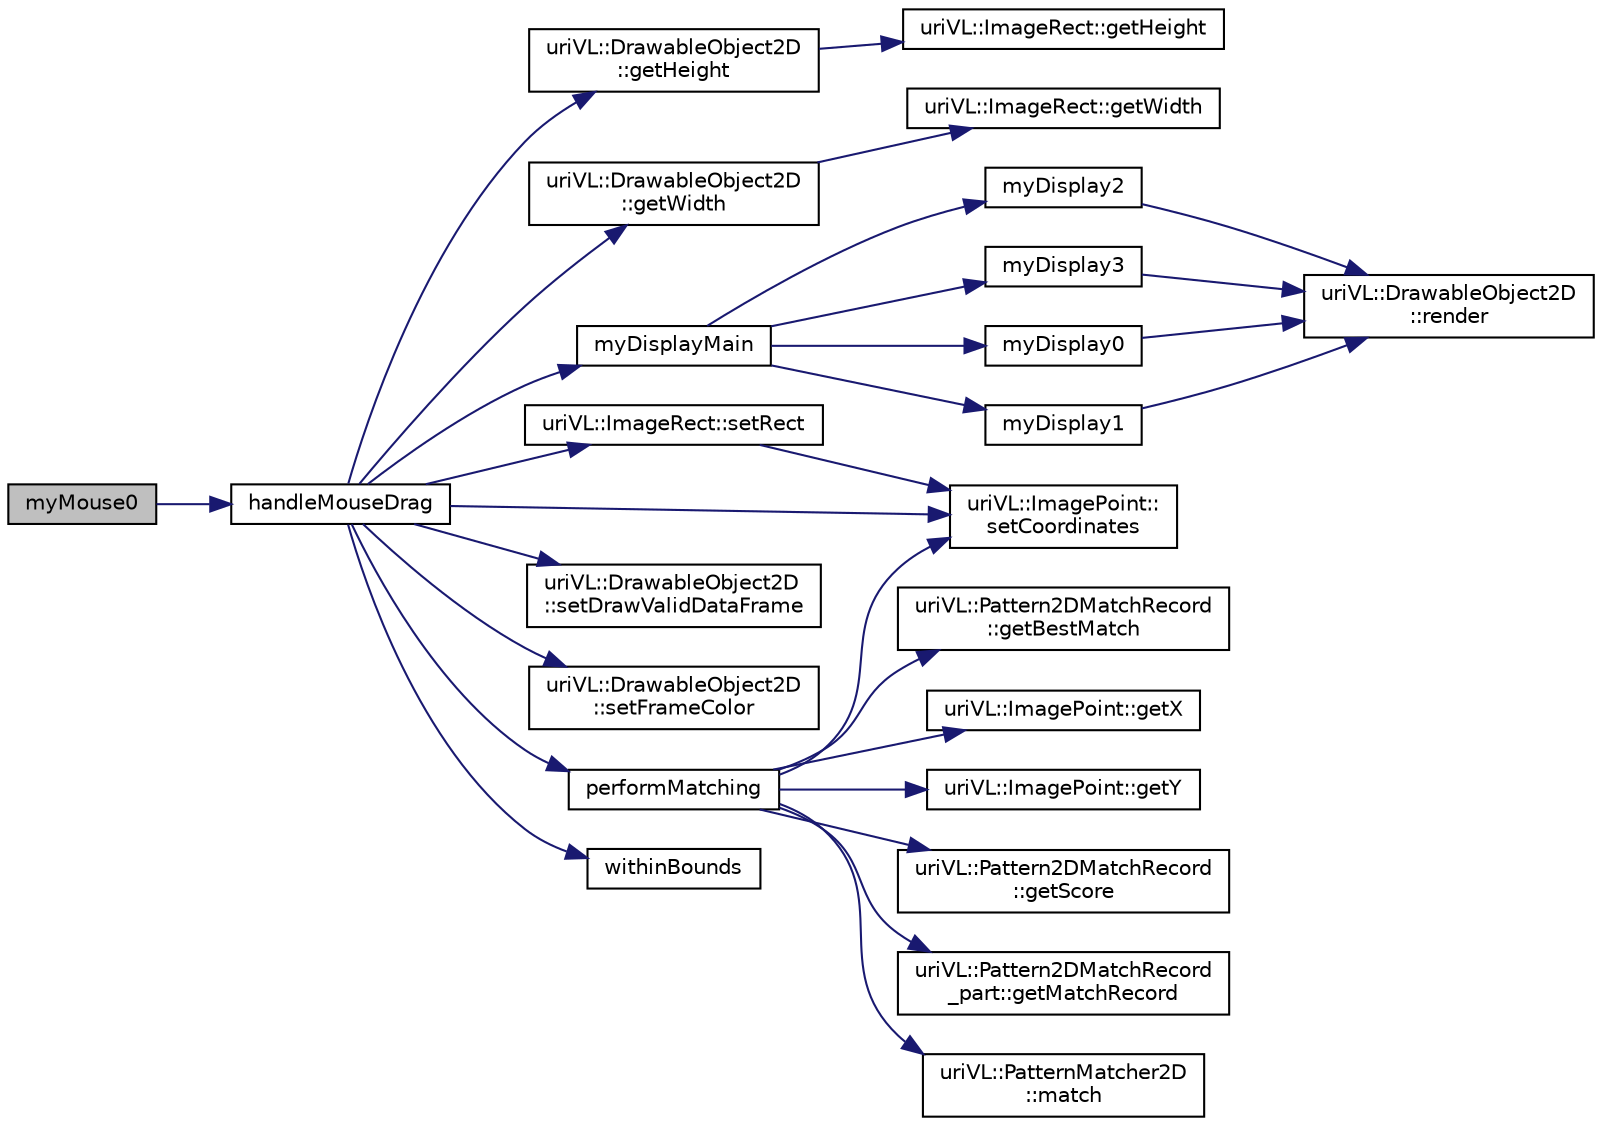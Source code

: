 digraph "myMouse0"
{
  edge [fontname="Helvetica",fontsize="10",labelfontname="Helvetica",labelfontsize="10"];
  node [fontname="Helvetica",fontsize="10",shape=record];
  rankdir="LR";
  Node1 [label="myMouse0",height=0.2,width=0.4,color="black", fillcolor="grey75", style="filled", fontcolor="black"];
  Node1 -> Node2 [color="midnightblue",fontsize="10",style="solid",fontname="Helvetica"];
  Node2 [label="handleMouseDrag",height=0.2,width=0.4,color="black", fillcolor="white", style="filled",URL="$patternMatching__main_8cpp.html#a75fe1eb4cb9a9d2c29bddf6ae6138534"];
  Node2 -> Node3 [color="midnightblue",fontsize="10",style="solid",fontname="Helvetica"];
  Node3 [label="uriVL::DrawableObject2D\l::getHeight",height=0.2,width=0.4,color="black", fillcolor="white", style="filled",URL="$classuriVL_1_1DrawableObject2D.html#a0fa48af9667c5a4b53bd2a9bf0eea240",tooltip="Returns the number of rows for the image. "];
  Node3 -> Node4 [color="midnightblue",fontsize="10",style="solid",fontname="Helvetica"];
  Node4 [label="uriVL::ImageRect::getHeight",height=0.2,width=0.4,color="black", fillcolor="white", style="filled",URL="$classuriVL_1_1ImageRect.html#aa757d85ab5d5230bc0ca53f5960e14f3",tooltip="Returns the height of the rectangle. "];
  Node2 -> Node5 [color="midnightblue",fontsize="10",style="solid",fontname="Helvetica"];
  Node5 [label="uriVL::DrawableObject2D\l::getWidth",height=0.2,width=0.4,color="black", fillcolor="white", style="filled",URL="$classuriVL_1_1DrawableObject2D.html#a01127dbd10a99cdbb7596e48539068c9",tooltip="Returns the number of columns for the image. "];
  Node5 -> Node6 [color="midnightblue",fontsize="10",style="solid",fontname="Helvetica"];
  Node6 [label="uriVL::ImageRect::getWidth",height=0.2,width=0.4,color="black", fillcolor="white", style="filled",URL="$classuriVL_1_1ImageRect.html#a1081dc6f638b33ebf30d0a43d51289ef",tooltip="Returns the width of the rectangle. "];
  Node2 -> Node7 [color="midnightblue",fontsize="10",style="solid",fontname="Helvetica"];
  Node7 [label="myDisplayMain",height=0.2,width=0.4,color="black", fillcolor="white", style="filled",URL="$patternMatching__main_8cpp.html#af86ee6d7809b6842c4e285d141d718a7"];
  Node7 -> Node8 [color="midnightblue",fontsize="10",style="solid",fontname="Helvetica"];
  Node8 [label="myDisplay0",height=0.2,width=0.4,color="black", fillcolor="white", style="filled",URL="$patternMatching__main_8cpp.html#a203e370232115e0fd93fae4a255d9d7d"];
  Node8 -> Node9 [color="midnightblue",fontsize="10",style="solid",fontname="Helvetica"];
  Node9 [label="uriVL::DrawableObject2D\l::render",height=0.2,width=0.4,color="black", fillcolor="white", style="filled",URL="$classuriVL_1_1DrawableObject2D.html#ac8e503cfade891e7ac2a25467cb7d24a",tooltip="Renders the object at the default depth and (0, 0) location. "];
  Node7 -> Node10 [color="midnightblue",fontsize="10",style="solid",fontname="Helvetica"];
  Node10 [label="myDisplay1",height=0.2,width=0.4,color="black", fillcolor="white", style="filled",URL="$patternMatching__main_8cpp.html#a7af0867a250b60f1375c843341bc40b6"];
  Node10 -> Node9 [color="midnightblue",fontsize="10",style="solid",fontname="Helvetica"];
  Node7 -> Node11 [color="midnightblue",fontsize="10",style="solid",fontname="Helvetica"];
  Node11 [label="myDisplay2",height=0.2,width=0.4,color="black", fillcolor="white", style="filled",URL="$patternMatching__main_8cpp.html#a77634c375a18c94063bc5f225fdd2c6b"];
  Node11 -> Node9 [color="midnightblue",fontsize="10",style="solid",fontname="Helvetica"];
  Node7 -> Node12 [color="midnightblue",fontsize="10",style="solid",fontname="Helvetica"];
  Node12 [label="myDisplay3",height=0.2,width=0.4,color="black", fillcolor="white", style="filled",URL="$patternMatching__main_8cpp.html#aefcbd7b72ee22e422927277f895f0d06"];
  Node12 -> Node9 [color="midnightblue",fontsize="10",style="solid",fontname="Helvetica"];
  Node2 -> Node13 [color="midnightblue",fontsize="10",style="solid",fontname="Helvetica"];
  Node13 [label="performMatching",height=0.2,width=0.4,color="black", fillcolor="white", style="filled",URL="$patternMatching__main_8cpp.html#a03c009948b44a6193523783e40f7846e"];
  Node13 -> Node14 [color="midnightblue",fontsize="10",style="solid",fontname="Helvetica"];
  Node14 [label="uriVL::PatternMatcher2D\l::match",height=0.2,width=0.4,color="black", fillcolor="white", style="filled",URL="$classuriVL_1_1PatternMatcher2D.html#a1ce4ead57cba2554608f47aee1f012a4",tooltip="Determines the Pattern2DMatchRecord of the best match for a target pattern in an image. "];
  Node13 -> Node15 [color="midnightblue",fontsize="10",style="solid",fontname="Helvetica"];
  Node15 [label="uriVL::Pattern2DMatchRecord\l::getBestMatch",height=0.2,width=0.4,color="black", fillcolor="white", style="filled",URL="$classuriVL_1_1Pattern2DMatchRecord.html#a0739d0f7b2832e943edfff883b91b15b",tooltip="Returns the location of the best match. "];
  Node13 -> Node16 [color="midnightblue",fontsize="10",style="solid",fontname="Helvetica"];
  Node16 [label="uriVL::ImagePoint::\lsetCoordinates",height=0.2,width=0.4,color="black", fillcolor="white", style="filled",URL="$classuriVL_1_1ImagePoint.html#a253b7c2ab33d684a29059591f107802a",tooltip="Assigns new coordinates to the pixel. "];
  Node13 -> Node17 [color="midnightblue",fontsize="10",style="solid",fontname="Helvetica"];
  Node17 [label="uriVL::ImagePoint::getX",height=0.2,width=0.4,color="black", fillcolor="white", style="filled",URL="$classuriVL_1_1ImagePoint.html#a4845eb34e164c8dffd9b366cf61f3f5b",tooltip="Returns the point&#39;s x coordinate. "];
  Node13 -> Node18 [color="midnightblue",fontsize="10",style="solid",fontname="Helvetica"];
  Node18 [label="uriVL::ImagePoint::getY",height=0.2,width=0.4,color="black", fillcolor="white", style="filled",URL="$classuriVL_1_1ImagePoint.html#a4edda1ad5b1f3b39db3ac200dfddf016",tooltip="Returns the point&#39;s y coordinate. "];
  Node13 -> Node19 [color="midnightblue",fontsize="10",style="solid",fontname="Helvetica"];
  Node19 [label="uriVL::Pattern2DMatchRecord\l::getScore",height=0.2,width=0.4,color="black", fillcolor="white", style="filled",URL="$classuriVL_1_1Pattern2DMatchRecord.html#a003b2c8d3b2171885ee5e42692f619a4",tooltip="Returns the score of the best match found. "];
  Node13 -> Node20 [color="midnightblue",fontsize="10",style="solid",fontname="Helvetica"];
  Node20 [label="uriVL::Pattern2DMatchRecord\l_part::getMatchRecord",height=0.2,width=0.4,color="black", fillcolor="white", style="filled",URL="$classuriVL_1_1Pattern2DMatchRecord__part.html#a8b8fa229577b6bc452f66fcf91708242",tooltip="Returns the matchng record of a specific quadrant. "];
  Node2 -> Node16 [color="midnightblue",fontsize="10",style="solid",fontname="Helvetica"];
  Node2 -> Node21 [color="midnightblue",fontsize="10",style="solid",fontname="Helvetica"];
  Node21 [label="uriVL::DrawableObject2D\l::setDrawValidDataFrame",height=0.2,width=0.4,color="black", fillcolor="white", style="filled",URL="$classuriVL_1_1DrawableObject2D.html#a564ef9a17772a6858628b26af0accf6d",tooltip="Indicates whether this image&#39;s valid data rectangle should be indicated by a color frame..."];
  Node2 -> Node22 [color="midnightblue",fontsize="10",style="solid",fontname="Helvetica"];
  Node22 [label="uriVL::DrawableObject2D\l::setFrameColor",height=0.2,width=0.4,color="black", fillcolor="white", style="filled",URL="$classuriVL_1_1DrawableObject2D.html#abb392c87ddbf456aa7302593d1b6c71b",tooltip="Specifies the a color for the frame of this object. "];
  Node2 -> Node23 [color="midnightblue",fontsize="10",style="solid",fontname="Helvetica"];
  Node23 [label="uriVL::ImageRect::setRect",height=0.2,width=0.4,color="black", fillcolor="white", style="filled",URL="$classuriVL_1_1ImageRect.html#a2621d07a926d2305bbd54af5d543cabe",tooltip="Sets the origin and size of the rectangle. "];
  Node23 -> Node16 [color="midnightblue",fontsize="10",style="solid",fontname="Helvetica"];
  Node2 -> Node24 [color="midnightblue",fontsize="10",style="solid",fontname="Helvetica"];
  Node24 [label="withinBounds",height=0.2,width=0.4,color="black", fillcolor="white", style="filled",URL="$patternMatching__main_8cpp.html#aed6e92f2f0191984fa9829e99a69dff0"];
}
